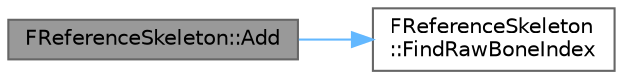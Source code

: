 digraph "FReferenceSkeleton::Add"
{
 // INTERACTIVE_SVG=YES
 // LATEX_PDF_SIZE
  bgcolor="transparent";
  edge [fontname=Helvetica,fontsize=10,labelfontname=Helvetica,labelfontsize=10];
  node [fontname=Helvetica,fontsize=10,shape=box,height=0.2,width=0.4];
  rankdir="LR";
  Node1 [id="Node000001",label="FReferenceSkeleton::Add",height=0.2,width=0.4,color="gray40", fillcolor="grey60", style="filled", fontcolor="black",tooltip="Add a new bone."];
  Node1 -> Node2 [id="edge1_Node000001_Node000002",color="steelblue1",style="solid",tooltip=" "];
  Node2 [id="Node000002",label="FReferenceSkeleton\l::FindRawBoneIndex",height=0.2,width=0.4,color="grey40", fillcolor="white", style="filled",URL="$d4/d8d/structFReferenceSkeleton.html#a0191e515b98ec39a1c8748c2ff50f96c",tooltip="Find Bone Index from BoneName."];
}
